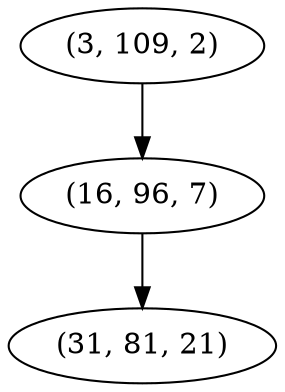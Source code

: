 digraph tree {
    "(3, 109, 2)";
    "(16, 96, 7)";
    "(31, 81, 21)";
    "(3, 109, 2)" -> "(16, 96, 7)";
    "(16, 96, 7)" -> "(31, 81, 21)";
}
